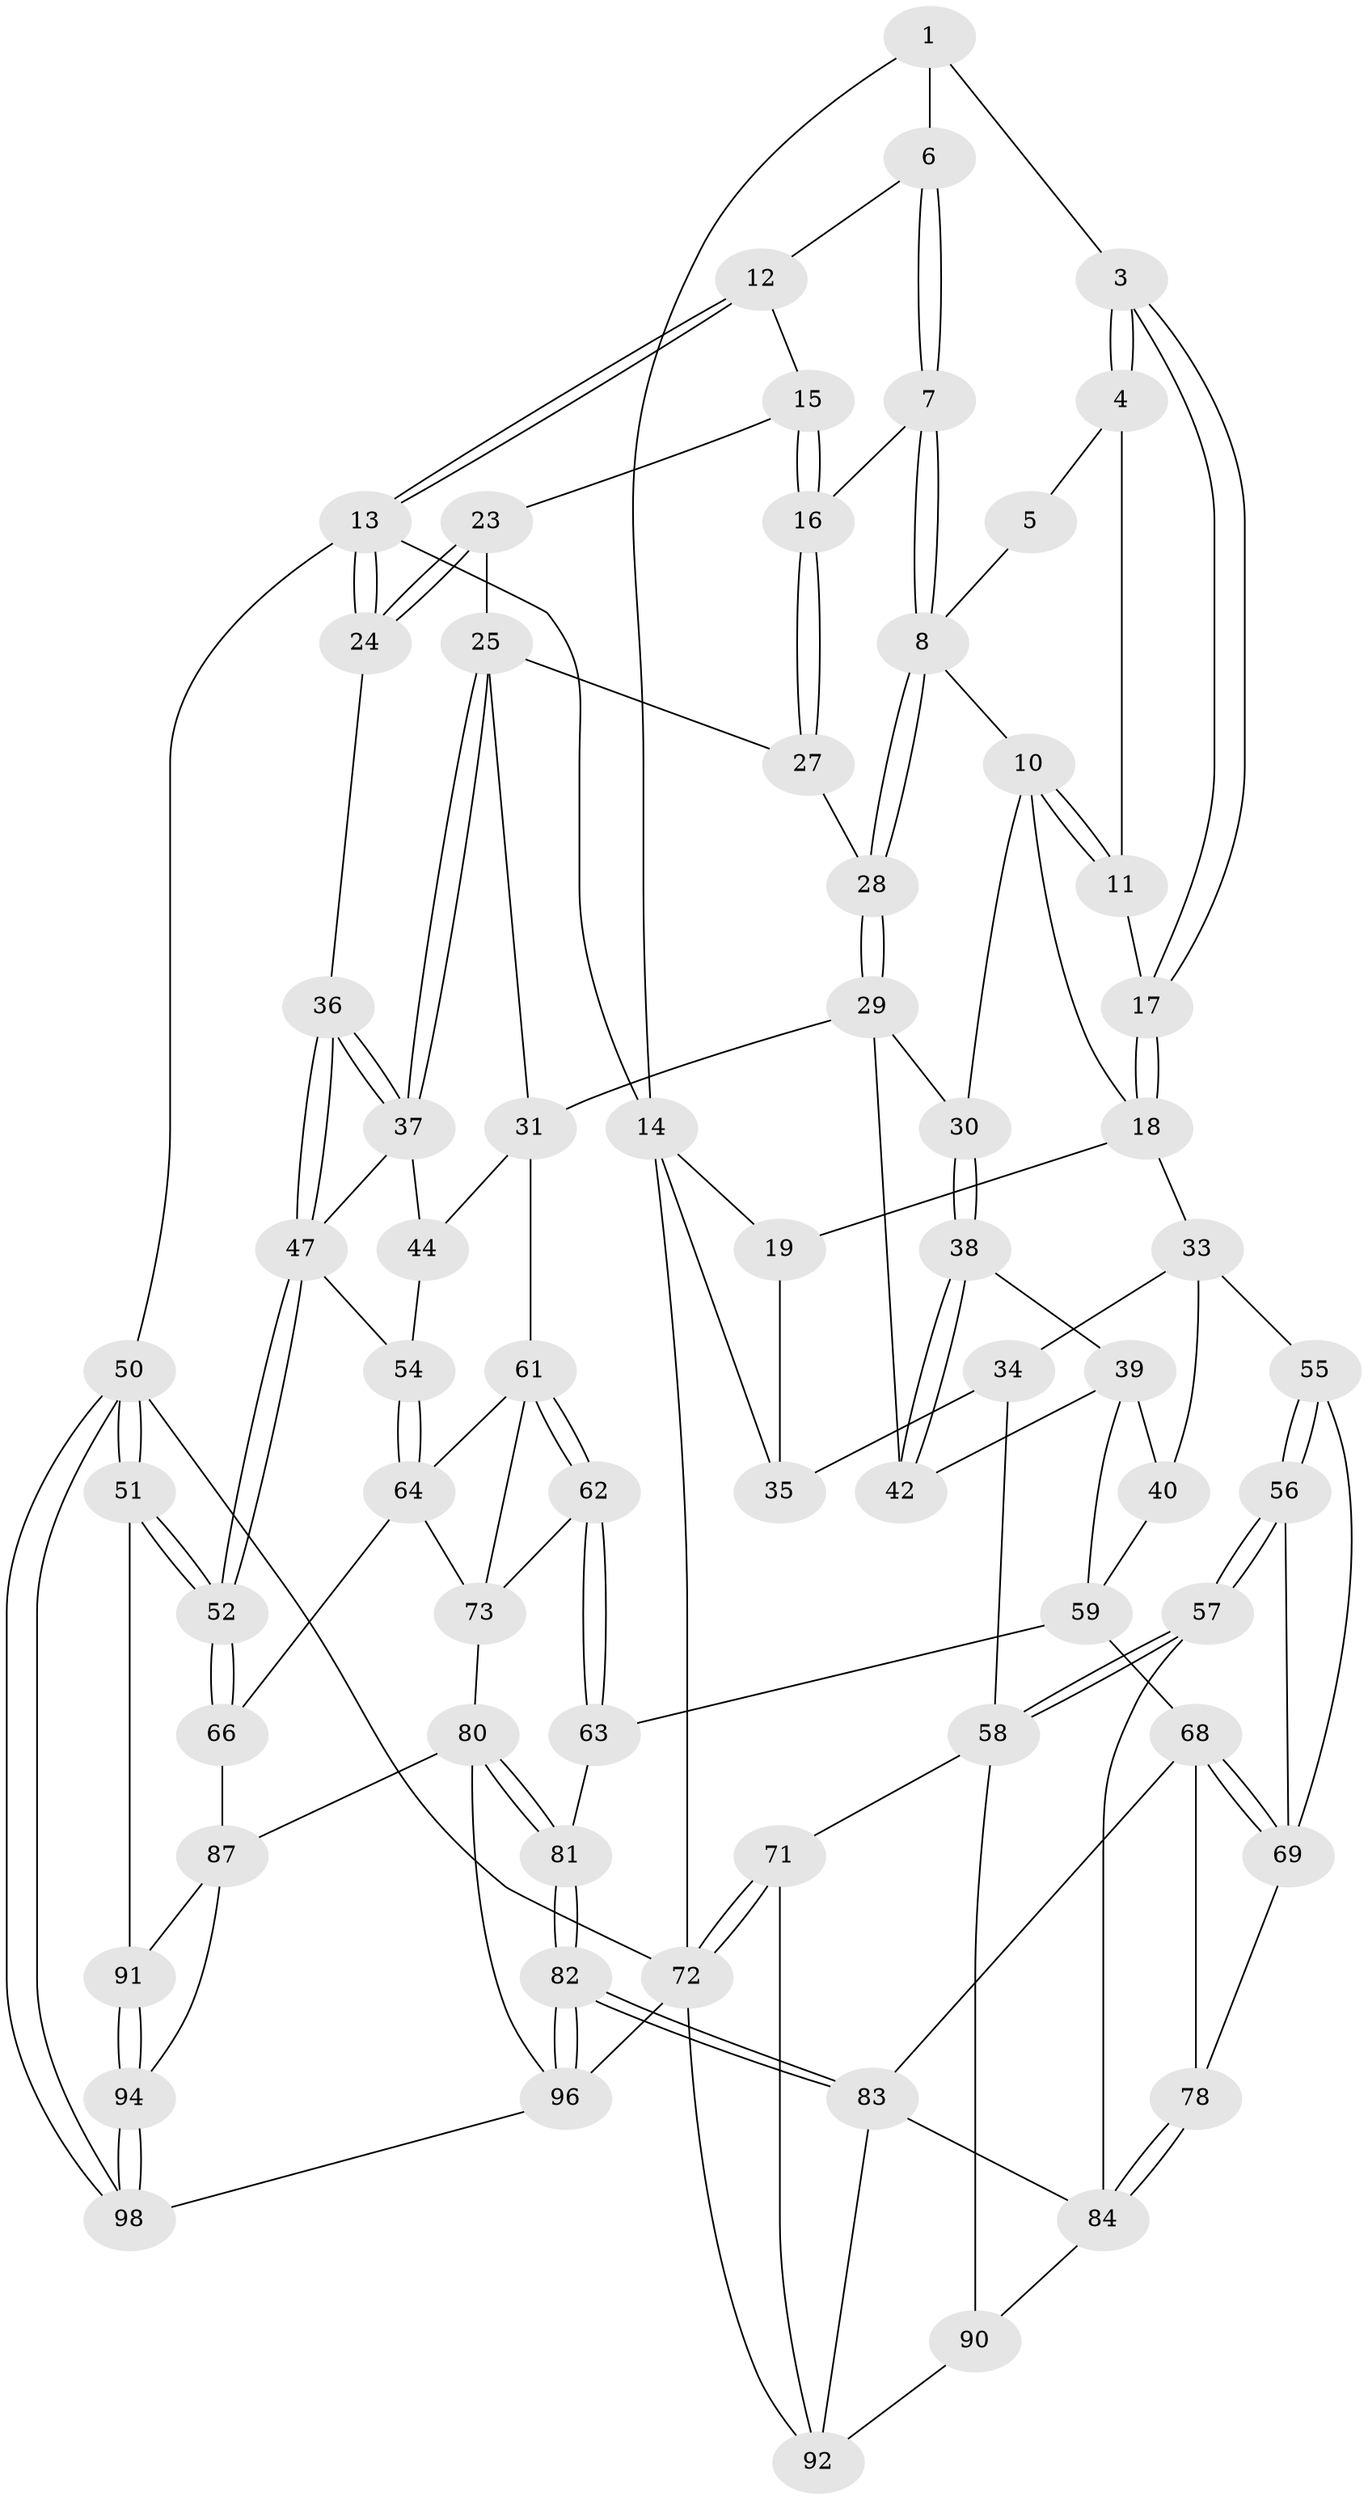 // Generated by graph-tools (version 1.1) at 2025/24/03/03/25 07:24:39]
// undirected, 68 vertices, 154 edges
graph export_dot {
graph [start="1"]
  node [color=gray90,style=filled];
  1 [pos="+0.3351010567245639+0",super="+2"];
  3 [pos="+0.11857970679429047+0.08690063732759583"];
  4 [pos="+0.2863705126103377+0.028728257669431108"];
  5 [pos="+0.30742184816747903+0"];
  6 [pos="+0.559158260818417+0"];
  7 [pos="+0.536953740848296+0.08921729161278442"];
  8 [pos="+0.485103075906098+0.13078566671931494",super="+9"];
  10 [pos="+0.3161849938565073+0.2280995383255875",super="+21"];
  11 [pos="+0.2539440122113299+0.12959162378313593"];
  12 [pos="+0.6324208474188568+0"];
  13 [pos="+1+0"];
  14 [pos="+0+0",super="+20"];
  15 [pos="+0.7785937062165457+0.12266810702614221"];
  16 [pos="+0.5467211879933264+0.0981362766649783"];
  17 [pos="+0.12099628846719827+0.09694375550079319"];
  18 [pos="+0.09641725882972417+0.20603732117131082",super="+22"];
  19 [pos="+0.07553591382842019+0.21388551528466013"];
  23 [pos="+0.7828017653475652+0.12714760078016796"];
  24 [pos="+1+0"];
  25 [pos="+0.7728717716985591+0.24163818659745845",super="+26"];
  27 [pos="+0.62158588908659+0.21124551138451528"];
  28 [pos="+0.4925834968749914+0.25864360008072973"];
  29 [pos="+0.49274101251888563+0.30564882681657374",super="+32"];
  30 [pos="+0.3417836021833235+0.28689124805457056"];
  31 [pos="+0.6218047534942235+0.41364037922728436",super="+45"];
  33 [pos="+0.1625180071918446+0.4467560798353393",super="+41"];
  34 [pos="+0.13559162227375063+0.44276383293781685",super="+53"];
  35 [pos="+0.06370325518454423+0.4061241658801746",super="+46"];
  36 [pos="+1+0.20864402277454203"];
  37 [pos="+0.9325482298128766+0.3009997630322707",super="+43"];
  38 [pos="+0.36963844509911836+0.398210249969343"];
  39 [pos="+0.29824663192200673+0.4784313739050729",super="+49"];
  40 [pos="+0.2699773263058856+0.48847160337908446"];
  42 [pos="+0.5294633793696588+0.45335071047955433"];
  44 [pos="+0.712218733469222+0.4563681533232085"];
  47 [pos="+1+0.5296056886287853",super="+48"];
  50 [pos="+1+1"];
  51 [pos="+1+0.7842685928201292"];
  52 [pos="+1+0.7696892145072461"];
  54 [pos="+0.9066189435910923+0.5380967226350616"];
  55 [pos="+0.18096007573341294+0.5210787255675874"];
  56 [pos="+0.06473660228402399+0.6685646149006671"];
  57 [pos="+0.022207346097064973+0.6947276680231951"];
  58 [pos="+0+0.6988422160287322",super="+70"];
  59 [pos="+0.44108988599844595+0.6525184858642116",super="+60"];
  61 [pos="+0.6726927956917426+0.49289141169623285",super="+65"];
  62 [pos="+0.5545527394625903+0.6545740857537747",super="+74"];
  63 [pos="+0.476097416120227+0.6669947951799804",super="+79"];
  64 [pos="+0.8674475503225253+0.6034340992118599",super="+67"];
  66 [pos="+0.8712730086999356+0.7189613900894759"];
  68 [pos="+0.383769003841628+0.6863626096083464",super="+77"];
  69 [pos="+0.24457343631062903+0.635685044465432",super="+75"];
  71 [pos="+0+1"];
  72 [pos="+0+1",super="+95"];
  73 [pos="+0.7001719413856826+0.6673263178464406",super="+76"];
  78 [pos="+0.22561974302411456+0.7512674368751582"];
  80 [pos="+0.6841609798398883+0.8705010060655614",super="+89"];
  81 [pos="+0.5873197604836251+0.8750750677993219"];
  82 [pos="+0.43475643361577665+1"];
  83 [pos="+0.37898750187525854+0.9198653192422367",super="+86"];
  84 [pos="+0.19553022336117687+0.8209139683605147",super="+85"];
  87 [pos="+0.831715009845951+0.8019133247014937",super="+88"];
  90 [pos="+0.1059711115798821+0.8788230832788277"];
  91 [pos="+0.9511653502397074+0.9004803202724226"];
  92 [pos="+0.1634300413347312+0.9505869584027281",super="+93"];
  94 [pos="+0.8601146890442284+0.9974780073499621"];
  96 [pos="+0.41915835979367855+1",super="+97"];
  98 [pos="+0.9470874800858556+1"];
  1 -- 6;
  1 -- 3;
  1 -- 14;
  3 -- 4;
  3 -- 4;
  3 -- 17;
  3 -- 17;
  4 -- 5;
  4 -- 11;
  5 -- 8;
  6 -- 7;
  6 -- 7;
  6 -- 12;
  7 -- 8;
  7 -- 8;
  7 -- 16;
  8 -- 28;
  8 -- 28;
  8 -- 10;
  10 -- 11;
  10 -- 11;
  10 -- 18;
  10 -- 30;
  11 -- 17;
  12 -- 13;
  12 -- 13;
  12 -- 15;
  13 -- 14;
  13 -- 24;
  13 -- 24;
  13 -- 50;
  14 -- 72;
  14 -- 19;
  14 -- 35;
  15 -- 16;
  15 -- 16;
  15 -- 23;
  16 -- 27;
  16 -- 27;
  17 -- 18;
  17 -- 18;
  18 -- 19;
  18 -- 33;
  19 -- 35;
  23 -- 24;
  23 -- 24;
  23 -- 25;
  24 -- 36;
  25 -- 37;
  25 -- 37;
  25 -- 27;
  25 -- 31;
  27 -- 28;
  28 -- 29;
  28 -- 29;
  29 -- 30;
  29 -- 42;
  29 -- 31;
  30 -- 38;
  30 -- 38;
  31 -- 44;
  31 -- 61;
  33 -- 34;
  33 -- 40;
  33 -- 55;
  34 -- 35 [weight=2];
  34 -- 58;
  36 -- 37;
  36 -- 37;
  36 -- 47;
  36 -- 47;
  37 -- 44;
  37 -- 47;
  38 -- 39;
  38 -- 42;
  38 -- 42;
  39 -- 40;
  39 -- 42;
  39 -- 59;
  40 -- 59;
  44 -- 54;
  47 -- 52;
  47 -- 52;
  47 -- 54;
  50 -- 51;
  50 -- 51;
  50 -- 98;
  50 -- 98;
  50 -- 72;
  51 -- 52;
  51 -- 52;
  51 -- 91;
  52 -- 66;
  52 -- 66;
  54 -- 64;
  54 -- 64;
  55 -- 56;
  55 -- 56;
  55 -- 69;
  56 -- 57;
  56 -- 57;
  56 -- 69;
  57 -- 58;
  57 -- 58;
  57 -- 84;
  58 -- 90;
  58 -- 71;
  59 -- 63;
  59 -- 68;
  61 -- 62;
  61 -- 62;
  61 -- 64;
  61 -- 73;
  62 -- 63 [weight=2];
  62 -- 63;
  62 -- 73;
  63 -- 81;
  64 -- 73;
  64 -- 66;
  66 -- 87;
  68 -- 69;
  68 -- 69;
  68 -- 83;
  68 -- 78;
  69 -- 78;
  71 -- 72;
  71 -- 72;
  71 -- 92;
  72 -- 92;
  72 -- 96;
  73 -- 80;
  78 -- 84;
  78 -- 84;
  80 -- 81;
  80 -- 81;
  80 -- 96;
  80 -- 87;
  81 -- 82;
  81 -- 82;
  82 -- 83;
  82 -- 83;
  82 -- 96;
  82 -- 96;
  83 -- 84;
  83 -- 92;
  84 -- 90;
  87 -- 91;
  87 -- 94;
  90 -- 92;
  91 -- 94;
  91 -- 94;
  94 -- 98;
  94 -- 98;
  96 -- 98;
}
